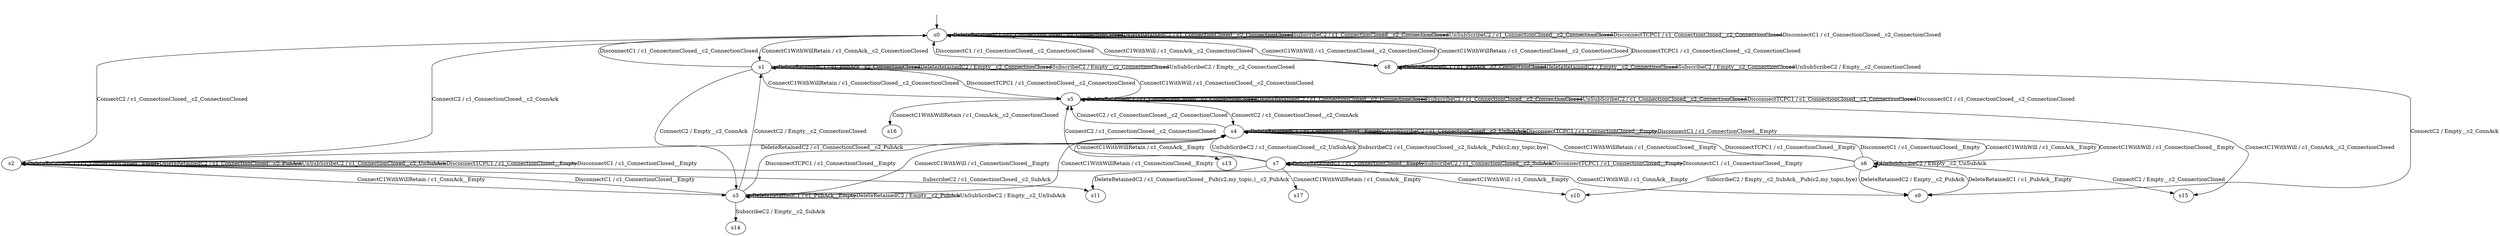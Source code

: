 digraph h6 {
s0 [label="s0"];
s1 [label="s1"];
s2 [label="s2"];
s3 [label="s3"];
s4 [label="s4"];
s5 [label="s5"];
s6 [label="s6"];
s7 [label="s7"];
s8 [label="s8"];
s0 -> s2 [label="ConnectC2 / c1_ConnectionClosed__c2_ConnAck"];
s0 -> s8 [label="ConnectC1WithWill / c1_ConnAck__c2_ConnectionClosed"];
s0 -> s1 [label="ConnectC1WithWillRetain / c1_ConnAck__c2_ConnectionClosed"];
s0 -> s0 [label="DeleteRetainedC1 / c1_ConnectionClosed__c2_ConnectionClosed"];
s0 -> s0 [label="DeleteRetainedC2 / c1_ConnectionClosed__c2_ConnectionClosed"];
s0 -> s0 [label="SubscribeC2 / c1_ConnectionClosed__c2_ConnectionClosed"];
s0 -> s0 [label="UnSubScribeC2 / c1_ConnectionClosed__c2_ConnectionClosed"];
s0 -> s0 [label="DisconnectTCPC1 / c1_ConnectionClosed__c2_ConnectionClosed"];
s0 -> s0 [label="DisconnectC1 / c1_ConnectionClosed__c2_ConnectionClosed"];
s1 -> s3 [label="ConnectC2 / Empty__c2_ConnAck"];
s1 -> s5 [label="ConnectC1WithWill / c1_ConnectionClosed__c2_ConnectionClosed"];
s1 -> s5 [label="ConnectC1WithWillRetain / c1_ConnectionClosed__c2_ConnectionClosed"];
s1 -> s1 [label="DeleteRetainedC1 / c1_PubAck__c2_ConnectionClosed"];
s1 -> s1 [label="DeleteRetainedC2 / Empty__c2_ConnectionClosed"];
s1 -> s1 [label="SubscribeC2 / Empty__c2_ConnectionClosed"];
s1 -> s1 [label="UnSubScribeC2 / Empty__c2_ConnectionClosed"];
s1 -> s5 [label="DisconnectTCPC1 / c1_ConnectionClosed__c2_ConnectionClosed"];
s1 -> s0 [label="DisconnectC1 / c1_ConnectionClosed__c2_ConnectionClosed"];
s2 -> s0 [label="ConnectC2 / c1_ConnectionClosed__c2_ConnectionClosed"];
s2 -> s9 [label="ConnectC1WithWill / c1_ConnAck__Empty"];
s2 -> s3 [label="ConnectC1WithWillRetain / c1_ConnAck__Empty"];
s2 -> s2 [label="DeleteRetainedC1 / c1_ConnectionClosed__Empty"];
s2 -> s2 [label="DeleteRetainedC2 / c1_ConnectionClosed__c2_PubAck"];
s2 -> s11 [label="SubscribeC2 / c1_ConnectionClosed__c2_SubAck"];
s2 -> s2 [label="UnSubScribeC2 / c1_ConnectionClosed__c2_UnSubAck"];
s2 -> s2 [label="DisconnectTCPC1 / c1_ConnectionClosed__Empty"];
s2 -> s2 [label="DisconnectC1 / c1_ConnectionClosed__Empty"];
s3 -> s1 [label="ConnectC2 / Empty__c2_ConnectionClosed"];
s3 -> s4 [label="ConnectC1WithWill / c1_ConnectionClosed__Empty"];
s3 -> s4 [label="ConnectC1WithWillRetain / c1_ConnectionClosed__Empty"];
s3 -> s3 [label="DeleteRetainedC1 / c1_PubAck__Empty"];
s3 -> s3 [label="DeleteRetainedC2 / Empty__c2_PubAck"];
s3 -> s14 [label="SubscribeC2 / Empty__c2_SubAck"];
s3 -> s3 [label="UnSubScribeC2 / Empty__c2_UnSubAck"];
s3 -> s4 [label="DisconnectTCPC1 / c1_ConnectionClosed__Empty"];
s3 -> s2 [label="DisconnectC1 / c1_ConnectionClosed__Empty"];
s4 -> s5 [label="ConnectC2 / c1_ConnectionClosed__c2_ConnectionClosed"];
s4 -> s6 [label="ConnectC1WithWill / c1_ConnAck__Empty"];
s4 -> s13 [label="ConnectC1WithWillRetain / c1_ConnAck__Empty"];
s4 -> s4 [label="DeleteRetainedC1 / c1_ConnectionClosed__Empty"];
s4 -> s2 [label="DeleteRetainedC2 / c1_ConnectionClosed__c2_PubAck"];
s4 -> s7 [label="SubscribeC2 / c1_ConnectionClosed__c2_SubAck__Pub(c2,my_topic,bye)"];
s4 -> s4 [label="UnSubScribeC2 / c1_ConnectionClosed__c2_UnSubAck"];
s4 -> s4 [label="DisconnectTCPC1 / c1_ConnectionClosed__Empty"];
s4 -> s4 [label="DisconnectC1 / c1_ConnectionClosed__Empty"];
s5 -> s4 [label="ConnectC2 / c1_ConnectionClosed__c2_ConnAck"];
s5 -> s15 [label="ConnectC1WithWill / c1_ConnAck__c2_ConnectionClosed"];
s5 -> s16 [label="ConnectC1WithWillRetain / c1_ConnAck__c2_ConnectionClosed"];
s5 -> s5 [label="DeleteRetainedC1 / c1_ConnectionClosed__c2_ConnectionClosed"];
s5 -> s5 [label="DeleteRetainedC2 / c1_ConnectionClosed__c2_ConnectionClosed"];
s5 -> s5 [label="SubscribeC2 / c1_ConnectionClosed__c2_ConnectionClosed"];
s5 -> s5 [label="UnSubScribeC2 / c1_ConnectionClosed__c2_ConnectionClosed"];
s5 -> s5 [label="DisconnectTCPC1 / c1_ConnectionClosed__c2_ConnectionClosed"];
s5 -> s5 [label="DisconnectC1 / c1_ConnectionClosed__c2_ConnectionClosed"];
s6 -> s15 [label="ConnectC2 / Empty__c2_ConnectionClosed"];
s6 -> s4 [label="ConnectC1WithWill / c1_ConnectionClosed__Empty"];
s6 -> s4 [label="ConnectC1WithWillRetain / c1_ConnectionClosed__Empty"];
s6 -> s9 [label="DeleteRetainedC1 / c1_PubAck__Empty"];
s6 -> s9 [label="DeleteRetainedC2 / Empty__c2_PubAck"];
s6 -> s10 [label="SubscribeC2 / Empty__c2_SubAck__Pub(c2,my_topic,bye)"];
s6 -> s6 [label="UnSubScribeC2 / Empty__c2_UnSubAck"];
s6 -> s4 [label="DisconnectTCPC1 / c1_ConnectionClosed__Empty"];
s6 -> s4 [label="DisconnectC1 / c1_ConnectionClosed__Empty"];
s7 -> s5 [label="ConnectC2 / c1_ConnectionClosed__c2_ConnectionClosed"];
s7 -> s10 [label="ConnectC1WithWill / c1_ConnAck__Empty"];
s7 -> s17 [label="ConnectC1WithWillRetain / c1_ConnAck__Empty"];
s7 -> s7 [label="DeleteRetainedC1 / c1_ConnectionClosed__Empty"];
s7 -> s11 [label="DeleteRetainedC2 / c1_ConnectionClosed__Pub(c2,my_topic,)__c2_PubAck"];
s7 -> s7 [label="SubscribeC2 / c1_ConnectionClosed__c2_SubAck"];
s7 -> s4 [label="UnSubScribeC2 / c1_ConnectionClosed__c2_UnSubAck"];
s7 -> s7 [label="DisconnectTCPC1 / c1_ConnectionClosed__Empty"];
s7 -> s7 [label="DisconnectC1 / c1_ConnectionClosed__Empty"];
s8 -> s9 [label="ConnectC2 / Empty__c2_ConnAck"];
s8 -> s0 [label="ConnectC1WithWill / c1_ConnectionClosed__c2_ConnectionClosed"];
s8 -> s0 [label="ConnectC1WithWillRetain / c1_ConnectionClosed__c2_ConnectionClosed"];
s8 -> s8 [label="DeleteRetainedC1 / c1_PubAck__c2_ConnectionClosed"];
s8 -> s8 [label="DeleteRetainedC2 / Empty__c2_ConnectionClosed"];
s8 -> s8 [label="SubscribeC2 / Empty__c2_ConnectionClosed"];
s8 -> s8 [label="UnSubScribeC2 / Empty__c2_ConnectionClosed"];
s8 -> s0 [label="DisconnectTCPC1 / c1_ConnectionClosed__c2_ConnectionClosed"];
s8 -> s0 [label="DisconnectC1 / c1_ConnectionClosed__c2_ConnectionClosed"];
__start0 [shape=none, label=""];
__start0 -> s0 [label=""];
}
